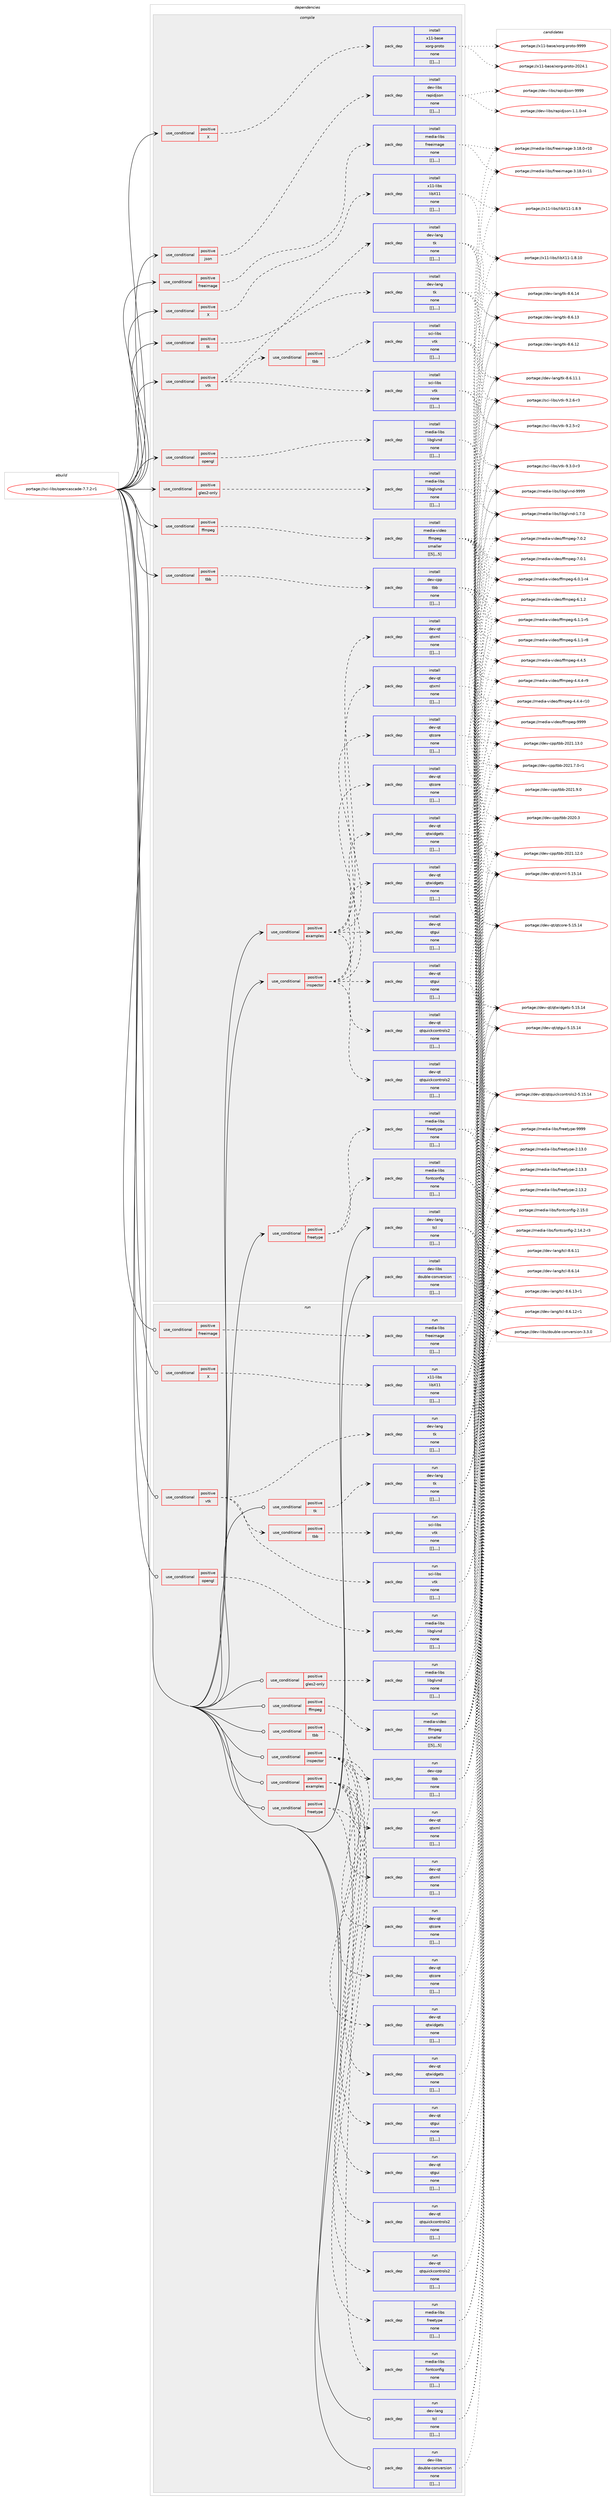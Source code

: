 digraph prolog {

# *************
# Graph options
# *************

newrank=true;
concentrate=true;
compound=true;
graph [rankdir=LR,fontname=Helvetica,fontsize=10,ranksep=1.5];#, ranksep=2.5, nodesep=0.2];
edge  [arrowhead=vee];
node  [fontname=Helvetica,fontsize=10];

# **********
# The ebuild
# **********

subgraph cluster_leftcol {
color=gray;
label=<<i>ebuild</i>>;
id [label="portage://sci-libs/opencascade-7.7.2-r1", color=red, width=4, href="../sci-libs/opencascade-7.7.2-r1.svg"];
}

# ****************
# The dependencies
# ****************

subgraph cluster_midcol {
color=gray;
label=<<i>dependencies</i>>;
subgraph cluster_compile {
fillcolor="#eeeeee";
style=filled;
label=<<i>compile</i>>;
subgraph cond110742 {
dependency414139 [label=<<TABLE BORDER="0" CELLBORDER="1" CELLSPACING="0" CELLPADDING="4"><TR><TD ROWSPAN="3" CELLPADDING="10">use_conditional</TD></TR><TR><TD>positive</TD></TR><TR><TD>X</TD></TR></TABLE>>, shape=none, color=red];
subgraph pack300504 {
dependency414140 [label=<<TABLE BORDER="0" CELLBORDER="1" CELLSPACING="0" CELLPADDING="4" WIDTH="220"><TR><TD ROWSPAN="6" CELLPADDING="30">pack_dep</TD></TR><TR><TD WIDTH="110">install</TD></TR><TR><TD>x11-base</TD></TR><TR><TD>xorg-proto</TD></TR><TR><TD>none</TD></TR><TR><TD>[[],,,,]</TD></TR></TABLE>>, shape=none, color=blue];
}
dependency414139:e -> dependency414140:w [weight=20,style="dashed",arrowhead="vee"];
}
id:e -> dependency414139:w [weight=20,style="solid",arrowhead="vee"];
subgraph cond110743 {
dependency414141 [label=<<TABLE BORDER="0" CELLBORDER="1" CELLSPACING="0" CELLPADDING="4"><TR><TD ROWSPAN="3" CELLPADDING="10">use_conditional</TD></TR><TR><TD>positive</TD></TR><TR><TD>X</TD></TR></TABLE>>, shape=none, color=red];
subgraph pack300505 {
dependency414142 [label=<<TABLE BORDER="0" CELLBORDER="1" CELLSPACING="0" CELLPADDING="4" WIDTH="220"><TR><TD ROWSPAN="6" CELLPADDING="30">pack_dep</TD></TR><TR><TD WIDTH="110">install</TD></TR><TR><TD>x11-libs</TD></TR><TR><TD>libX11</TD></TR><TR><TD>none</TD></TR><TR><TD>[[],,,,]</TD></TR></TABLE>>, shape=none, color=blue];
}
dependency414141:e -> dependency414142:w [weight=20,style="dashed",arrowhead="vee"];
}
id:e -> dependency414141:w [weight=20,style="solid",arrowhead="vee"];
subgraph cond110744 {
dependency414143 [label=<<TABLE BORDER="0" CELLBORDER="1" CELLSPACING="0" CELLPADDING="4"><TR><TD ROWSPAN="3" CELLPADDING="10">use_conditional</TD></TR><TR><TD>positive</TD></TR><TR><TD>examples</TD></TR></TABLE>>, shape=none, color=red];
subgraph pack300506 {
dependency414144 [label=<<TABLE BORDER="0" CELLBORDER="1" CELLSPACING="0" CELLPADDING="4" WIDTH="220"><TR><TD ROWSPAN="6" CELLPADDING="30">pack_dep</TD></TR><TR><TD WIDTH="110">install</TD></TR><TR><TD>dev-qt</TD></TR><TR><TD>qtcore</TD></TR><TR><TD>none</TD></TR><TR><TD>[[],,,,]</TD></TR></TABLE>>, shape=none, color=blue];
}
dependency414143:e -> dependency414144:w [weight=20,style="dashed",arrowhead="vee"];
subgraph pack300507 {
dependency414145 [label=<<TABLE BORDER="0" CELLBORDER="1" CELLSPACING="0" CELLPADDING="4" WIDTH="220"><TR><TD ROWSPAN="6" CELLPADDING="30">pack_dep</TD></TR><TR><TD WIDTH="110">install</TD></TR><TR><TD>dev-qt</TD></TR><TR><TD>qtgui</TD></TR><TR><TD>none</TD></TR><TR><TD>[[],,,,]</TD></TR></TABLE>>, shape=none, color=blue];
}
dependency414143:e -> dependency414145:w [weight=20,style="dashed",arrowhead="vee"];
subgraph pack300508 {
dependency414146 [label=<<TABLE BORDER="0" CELLBORDER="1" CELLSPACING="0" CELLPADDING="4" WIDTH="220"><TR><TD ROWSPAN="6" CELLPADDING="30">pack_dep</TD></TR><TR><TD WIDTH="110">install</TD></TR><TR><TD>dev-qt</TD></TR><TR><TD>qtquickcontrols2</TD></TR><TR><TD>none</TD></TR><TR><TD>[[],,,,]</TD></TR></TABLE>>, shape=none, color=blue];
}
dependency414143:e -> dependency414146:w [weight=20,style="dashed",arrowhead="vee"];
subgraph pack300509 {
dependency414147 [label=<<TABLE BORDER="0" CELLBORDER="1" CELLSPACING="0" CELLPADDING="4" WIDTH="220"><TR><TD ROWSPAN="6" CELLPADDING="30">pack_dep</TD></TR><TR><TD WIDTH="110">install</TD></TR><TR><TD>dev-qt</TD></TR><TR><TD>qtwidgets</TD></TR><TR><TD>none</TD></TR><TR><TD>[[],,,,]</TD></TR></TABLE>>, shape=none, color=blue];
}
dependency414143:e -> dependency414147:w [weight=20,style="dashed",arrowhead="vee"];
subgraph pack300510 {
dependency414148 [label=<<TABLE BORDER="0" CELLBORDER="1" CELLSPACING="0" CELLPADDING="4" WIDTH="220"><TR><TD ROWSPAN="6" CELLPADDING="30">pack_dep</TD></TR><TR><TD WIDTH="110">install</TD></TR><TR><TD>dev-qt</TD></TR><TR><TD>qtxml</TD></TR><TR><TD>none</TD></TR><TR><TD>[[],,,,]</TD></TR></TABLE>>, shape=none, color=blue];
}
dependency414143:e -> dependency414148:w [weight=20,style="dashed",arrowhead="vee"];
}
id:e -> dependency414143:w [weight=20,style="solid",arrowhead="vee"];
subgraph cond110745 {
dependency414149 [label=<<TABLE BORDER="0" CELLBORDER="1" CELLSPACING="0" CELLPADDING="4"><TR><TD ROWSPAN="3" CELLPADDING="10">use_conditional</TD></TR><TR><TD>positive</TD></TR><TR><TD>ffmpeg</TD></TR></TABLE>>, shape=none, color=red];
subgraph pack300511 {
dependency414150 [label=<<TABLE BORDER="0" CELLBORDER="1" CELLSPACING="0" CELLPADDING="4" WIDTH="220"><TR><TD ROWSPAN="6" CELLPADDING="30">pack_dep</TD></TR><TR><TD WIDTH="110">install</TD></TR><TR><TD>media-video</TD></TR><TR><TD>ffmpeg</TD></TR><TR><TD>smaller</TD></TR><TR><TD>[[5],,,5]</TD></TR></TABLE>>, shape=none, color=blue];
}
dependency414149:e -> dependency414150:w [weight=20,style="dashed",arrowhead="vee"];
}
id:e -> dependency414149:w [weight=20,style="solid",arrowhead="vee"];
subgraph cond110746 {
dependency414151 [label=<<TABLE BORDER="0" CELLBORDER="1" CELLSPACING="0" CELLPADDING="4"><TR><TD ROWSPAN="3" CELLPADDING="10">use_conditional</TD></TR><TR><TD>positive</TD></TR><TR><TD>freeimage</TD></TR></TABLE>>, shape=none, color=red];
subgraph pack300512 {
dependency414152 [label=<<TABLE BORDER="0" CELLBORDER="1" CELLSPACING="0" CELLPADDING="4" WIDTH="220"><TR><TD ROWSPAN="6" CELLPADDING="30">pack_dep</TD></TR><TR><TD WIDTH="110">install</TD></TR><TR><TD>media-libs</TD></TR><TR><TD>freeimage</TD></TR><TR><TD>none</TD></TR><TR><TD>[[],,,,]</TD></TR></TABLE>>, shape=none, color=blue];
}
dependency414151:e -> dependency414152:w [weight=20,style="dashed",arrowhead="vee"];
}
id:e -> dependency414151:w [weight=20,style="solid",arrowhead="vee"];
subgraph cond110747 {
dependency414153 [label=<<TABLE BORDER="0" CELLBORDER="1" CELLSPACING="0" CELLPADDING="4"><TR><TD ROWSPAN="3" CELLPADDING="10">use_conditional</TD></TR><TR><TD>positive</TD></TR><TR><TD>freetype</TD></TR></TABLE>>, shape=none, color=red];
subgraph pack300513 {
dependency414154 [label=<<TABLE BORDER="0" CELLBORDER="1" CELLSPACING="0" CELLPADDING="4" WIDTH="220"><TR><TD ROWSPAN="6" CELLPADDING="30">pack_dep</TD></TR><TR><TD WIDTH="110">install</TD></TR><TR><TD>media-libs</TD></TR><TR><TD>fontconfig</TD></TR><TR><TD>none</TD></TR><TR><TD>[[],,,,]</TD></TR></TABLE>>, shape=none, color=blue];
}
dependency414153:e -> dependency414154:w [weight=20,style="dashed",arrowhead="vee"];
subgraph pack300514 {
dependency414155 [label=<<TABLE BORDER="0" CELLBORDER="1" CELLSPACING="0" CELLPADDING="4" WIDTH="220"><TR><TD ROWSPAN="6" CELLPADDING="30">pack_dep</TD></TR><TR><TD WIDTH="110">install</TD></TR><TR><TD>media-libs</TD></TR><TR><TD>freetype</TD></TR><TR><TD>none</TD></TR><TR><TD>[[],,,,]</TD></TR></TABLE>>, shape=none, color=blue];
}
dependency414153:e -> dependency414155:w [weight=20,style="dashed",arrowhead="vee"];
}
id:e -> dependency414153:w [weight=20,style="solid",arrowhead="vee"];
subgraph cond110748 {
dependency414156 [label=<<TABLE BORDER="0" CELLBORDER="1" CELLSPACING="0" CELLPADDING="4"><TR><TD ROWSPAN="3" CELLPADDING="10">use_conditional</TD></TR><TR><TD>positive</TD></TR><TR><TD>gles2-only</TD></TR></TABLE>>, shape=none, color=red];
subgraph pack300515 {
dependency414157 [label=<<TABLE BORDER="0" CELLBORDER="1" CELLSPACING="0" CELLPADDING="4" WIDTH="220"><TR><TD ROWSPAN="6" CELLPADDING="30">pack_dep</TD></TR><TR><TD WIDTH="110">install</TD></TR><TR><TD>media-libs</TD></TR><TR><TD>libglvnd</TD></TR><TR><TD>none</TD></TR><TR><TD>[[],,,,]</TD></TR></TABLE>>, shape=none, color=blue];
}
dependency414156:e -> dependency414157:w [weight=20,style="dashed",arrowhead="vee"];
}
id:e -> dependency414156:w [weight=20,style="solid",arrowhead="vee"];
subgraph cond110749 {
dependency414158 [label=<<TABLE BORDER="0" CELLBORDER="1" CELLSPACING="0" CELLPADDING="4"><TR><TD ROWSPAN="3" CELLPADDING="10">use_conditional</TD></TR><TR><TD>positive</TD></TR><TR><TD>inspector</TD></TR></TABLE>>, shape=none, color=red];
subgraph pack300516 {
dependency414159 [label=<<TABLE BORDER="0" CELLBORDER="1" CELLSPACING="0" CELLPADDING="4" WIDTH="220"><TR><TD ROWSPAN="6" CELLPADDING="30">pack_dep</TD></TR><TR><TD WIDTH="110">install</TD></TR><TR><TD>dev-qt</TD></TR><TR><TD>qtcore</TD></TR><TR><TD>none</TD></TR><TR><TD>[[],,,,]</TD></TR></TABLE>>, shape=none, color=blue];
}
dependency414158:e -> dependency414159:w [weight=20,style="dashed",arrowhead="vee"];
subgraph pack300517 {
dependency414160 [label=<<TABLE BORDER="0" CELLBORDER="1" CELLSPACING="0" CELLPADDING="4" WIDTH="220"><TR><TD ROWSPAN="6" CELLPADDING="30">pack_dep</TD></TR><TR><TD WIDTH="110">install</TD></TR><TR><TD>dev-qt</TD></TR><TR><TD>qtgui</TD></TR><TR><TD>none</TD></TR><TR><TD>[[],,,,]</TD></TR></TABLE>>, shape=none, color=blue];
}
dependency414158:e -> dependency414160:w [weight=20,style="dashed",arrowhead="vee"];
subgraph pack300518 {
dependency414161 [label=<<TABLE BORDER="0" CELLBORDER="1" CELLSPACING="0" CELLPADDING="4" WIDTH="220"><TR><TD ROWSPAN="6" CELLPADDING="30">pack_dep</TD></TR><TR><TD WIDTH="110">install</TD></TR><TR><TD>dev-qt</TD></TR><TR><TD>qtquickcontrols2</TD></TR><TR><TD>none</TD></TR><TR><TD>[[],,,,]</TD></TR></TABLE>>, shape=none, color=blue];
}
dependency414158:e -> dependency414161:w [weight=20,style="dashed",arrowhead="vee"];
subgraph pack300519 {
dependency414162 [label=<<TABLE BORDER="0" CELLBORDER="1" CELLSPACING="0" CELLPADDING="4" WIDTH="220"><TR><TD ROWSPAN="6" CELLPADDING="30">pack_dep</TD></TR><TR><TD WIDTH="110">install</TD></TR><TR><TD>dev-qt</TD></TR><TR><TD>qtwidgets</TD></TR><TR><TD>none</TD></TR><TR><TD>[[],,,,]</TD></TR></TABLE>>, shape=none, color=blue];
}
dependency414158:e -> dependency414162:w [weight=20,style="dashed",arrowhead="vee"];
subgraph pack300520 {
dependency414163 [label=<<TABLE BORDER="0" CELLBORDER="1" CELLSPACING="0" CELLPADDING="4" WIDTH="220"><TR><TD ROWSPAN="6" CELLPADDING="30">pack_dep</TD></TR><TR><TD WIDTH="110">install</TD></TR><TR><TD>dev-qt</TD></TR><TR><TD>qtxml</TD></TR><TR><TD>none</TD></TR><TR><TD>[[],,,,]</TD></TR></TABLE>>, shape=none, color=blue];
}
dependency414158:e -> dependency414163:w [weight=20,style="dashed",arrowhead="vee"];
}
id:e -> dependency414158:w [weight=20,style="solid",arrowhead="vee"];
subgraph cond110750 {
dependency414164 [label=<<TABLE BORDER="0" CELLBORDER="1" CELLSPACING="0" CELLPADDING="4"><TR><TD ROWSPAN="3" CELLPADDING="10">use_conditional</TD></TR><TR><TD>positive</TD></TR><TR><TD>json</TD></TR></TABLE>>, shape=none, color=red];
subgraph pack300521 {
dependency414165 [label=<<TABLE BORDER="0" CELLBORDER="1" CELLSPACING="0" CELLPADDING="4" WIDTH="220"><TR><TD ROWSPAN="6" CELLPADDING="30">pack_dep</TD></TR><TR><TD WIDTH="110">install</TD></TR><TR><TD>dev-libs</TD></TR><TR><TD>rapidjson</TD></TR><TR><TD>none</TD></TR><TR><TD>[[],,,,]</TD></TR></TABLE>>, shape=none, color=blue];
}
dependency414164:e -> dependency414165:w [weight=20,style="dashed",arrowhead="vee"];
}
id:e -> dependency414164:w [weight=20,style="solid",arrowhead="vee"];
subgraph cond110751 {
dependency414166 [label=<<TABLE BORDER="0" CELLBORDER="1" CELLSPACING="0" CELLPADDING="4"><TR><TD ROWSPAN="3" CELLPADDING="10">use_conditional</TD></TR><TR><TD>positive</TD></TR><TR><TD>opengl</TD></TR></TABLE>>, shape=none, color=red];
subgraph pack300522 {
dependency414167 [label=<<TABLE BORDER="0" CELLBORDER="1" CELLSPACING="0" CELLPADDING="4" WIDTH="220"><TR><TD ROWSPAN="6" CELLPADDING="30">pack_dep</TD></TR><TR><TD WIDTH="110">install</TD></TR><TR><TD>media-libs</TD></TR><TR><TD>libglvnd</TD></TR><TR><TD>none</TD></TR><TR><TD>[[],,,,]</TD></TR></TABLE>>, shape=none, color=blue];
}
dependency414166:e -> dependency414167:w [weight=20,style="dashed",arrowhead="vee"];
}
id:e -> dependency414166:w [weight=20,style="solid",arrowhead="vee"];
subgraph cond110752 {
dependency414168 [label=<<TABLE BORDER="0" CELLBORDER="1" CELLSPACING="0" CELLPADDING="4"><TR><TD ROWSPAN="3" CELLPADDING="10">use_conditional</TD></TR><TR><TD>positive</TD></TR><TR><TD>tbb</TD></TR></TABLE>>, shape=none, color=red];
subgraph pack300523 {
dependency414169 [label=<<TABLE BORDER="0" CELLBORDER="1" CELLSPACING="0" CELLPADDING="4" WIDTH="220"><TR><TD ROWSPAN="6" CELLPADDING="30">pack_dep</TD></TR><TR><TD WIDTH="110">install</TD></TR><TR><TD>dev-cpp</TD></TR><TR><TD>tbb</TD></TR><TR><TD>none</TD></TR><TR><TD>[[],,,,]</TD></TR></TABLE>>, shape=none, color=blue];
}
dependency414168:e -> dependency414169:w [weight=20,style="dashed",arrowhead="vee"];
}
id:e -> dependency414168:w [weight=20,style="solid",arrowhead="vee"];
subgraph cond110753 {
dependency414170 [label=<<TABLE BORDER="0" CELLBORDER="1" CELLSPACING="0" CELLPADDING="4"><TR><TD ROWSPAN="3" CELLPADDING="10">use_conditional</TD></TR><TR><TD>positive</TD></TR><TR><TD>tk</TD></TR></TABLE>>, shape=none, color=red];
subgraph pack300524 {
dependency414171 [label=<<TABLE BORDER="0" CELLBORDER="1" CELLSPACING="0" CELLPADDING="4" WIDTH="220"><TR><TD ROWSPAN="6" CELLPADDING="30">pack_dep</TD></TR><TR><TD WIDTH="110">install</TD></TR><TR><TD>dev-lang</TD></TR><TR><TD>tk</TD></TR><TR><TD>none</TD></TR><TR><TD>[[],,,,]</TD></TR></TABLE>>, shape=none, color=blue];
}
dependency414170:e -> dependency414171:w [weight=20,style="dashed",arrowhead="vee"];
}
id:e -> dependency414170:w [weight=20,style="solid",arrowhead="vee"];
subgraph cond110754 {
dependency414172 [label=<<TABLE BORDER="0" CELLBORDER="1" CELLSPACING="0" CELLPADDING="4"><TR><TD ROWSPAN="3" CELLPADDING="10">use_conditional</TD></TR><TR><TD>positive</TD></TR><TR><TD>vtk</TD></TR></TABLE>>, shape=none, color=red];
subgraph pack300525 {
dependency414173 [label=<<TABLE BORDER="0" CELLBORDER="1" CELLSPACING="0" CELLPADDING="4" WIDTH="220"><TR><TD ROWSPAN="6" CELLPADDING="30">pack_dep</TD></TR><TR><TD WIDTH="110">install</TD></TR><TR><TD>dev-lang</TD></TR><TR><TD>tk</TD></TR><TR><TD>none</TD></TR><TR><TD>[[],,,,]</TD></TR></TABLE>>, shape=none, color=blue];
}
dependency414172:e -> dependency414173:w [weight=20,style="dashed",arrowhead="vee"];
subgraph pack300526 {
dependency414174 [label=<<TABLE BORDER="0" CELLBORDER="1" CELLSPACING="0" CELLPADDING="4" WIDTH="220"><TR><TD ROWSPAN="6" CELLPADDING="30">pack_dep</TD></TR><TR><TD WIDTH="110">install</TD></TR><TR><TD>sci-libs</TD></TR><TR><TD>vtk</TD></TR><TR><TD>none</TD></TR><TR><TD>[[],,,,]</TD></TR></TABLE>>, shape=none, color=blue];
}
dependency414172:e -> dependency414174:w [weight=20,style="dashed",arrowhead="vee"];
subgraph cond110755 {
dependency414175 [label=<<TABLE BORDER="0" CELLBORDER="1" CELLSPACING="0" CELLPADDING="4"><TR><TD ROWSPAN="3" CELLPADDING="10">use_conditional</TD></TR><TR><TD>positive</TD></TR><TR><TD>tbb</TD></TR></TABLE>>, shape=none, color=red];
subgraph pack300527 {
dependency414176 [label=<<TABLE BORDER="0" CELLBORDER="1" CELLSPACING="0" CELLPADDING="4" WIDTH="220"><TR><TD ROWSPAN="6" CELLPADDING="30">pack_dep</TD></TR><TR><TD WIDTH="110">install</TD></TR><TR><TD>sci-libs</TD></TR><TR><TD>vtk</TD></TR><TR><TD>none</TD></TR><TR><TD>[[],,,,]</TD></TR></TABLE>>, shape=none, color=blue];
}
dependency414175:e -> dependency414176:w [weight=20,style="dashed",arrowhead="vee"];
}
dependency414172:e -> dependency414175:w [weight=20,style="dashed",arrowhead="vee"];
}
id:e -> dependency414172:w [weight=20,style="solid",arrowhead="vee"];
subgraph pack300528 {
dependency414177 [label=<<TABLE BORDER="0" CELLBORDER="1" CELLSPACING="0" CELLPADDING="4" WIDTH="220"><TR><TD ROWSPAN="6" CELLPADDING="30">pack_dep</TD></TR><TR><TD WIDTH="110">install</TD></TR><TR><TD>dev-lang</TD></TR><TR><TD>tcl</TD></TR><TR><TD>none</TD></TR><TR><TD>[[],,,,]</TD></TR></TABLE>>, shape=none, color=blue];
}
id:e -> dependency414177:w [weight=20,style="solid",arrowhead="vee"];
subgraph pack300529 {
dependency414178 [label=<<TABLE BORDER="0" CELLBORDER="1" CELLSPACING="0" CELLPADDING="4" WIDTH="220"><TR><TD ROWSPAN="6" CELLPADDING="30">pack_dep</TD></TR><TR><TD WIDTH="110">install</TD></TR><TR><TD>dev-libs</TD></TR><TR><TD>double-conversion</TD></TR><TR><TD>none</TD></TR><TR><TD>[[],,,,]</TD></TR></TABLE>>, shape=none, color=blue];
}
id:e -> dependency414178:w [weight=20,style="solid",arrowhead="vee"];
}
subgraph cluster_compileandrun {
fillcolor="#eeeeee";
style=filled;
label=<<i>compile and run</i>>;
}
subgraph cluster_run {
fillcolor="#eeeeee";
style=filled;
label=<<i>run</i>>;
subgraph cond110756 {
dependency414179 [label=<<TABLE BORDER="0" CELLBORDER="1" CELLSPACING="0" CELLPADDING="4"><TR><TD ROWSPAN="3" CELLPADDING="10">use_conditional</TD></TR><TR><TD>positive</TD></TR><TR><TD>X</TD></TR></TABLE>>, shape=none, color=red];
subgraph pack300530 {
dependency414180 [label=<<TABLE BORDER="0" CELLBORDER="1" CELLSPACING="0" CELLPADDING="4" WIDTH="220"><TR><TD ROWSPAN="6" CELLPADDING="30">pack_dep</TD></TR><TR><TD WIDTH="110">run</TD></TR><TR><TD>x11-libs</TD></TR><TR><TD>libX11</TD></TR><TR><TD>none</TD></TR><TR><TD>[[],,,,]</TD></TR></TABLE>>, shape=none, color=blue];
}
dependency414179:e -> dependency414180:w [weight=20,style="dashed",arrowhead="vee"];
}
id:e -> dependency414179:w [weight=20,style="solid",arrowhead="odot"];
subgraph cond110757 {
dependency414181 [label=<<TABLE BORDER="0" CELLBORDER="1" CELLSPACING="0" CELLPADDING="4"><TR><TD ROWSPAN="3" CELLPADDING="10">use_conditional</TD></TR><TR><TD>positive</TD></TR><TR><TD>examples</TD></TR></TABLE>>, shape=none, color=red];
subgraph pack300531 {
dependency414182 [label=<<TABLE BORDER="0" CELLBORDER="1" CELLSPACING="0" CELLPADDING="4" WIDTH="220"><TR><TD ROWSPAN="6" CELLPADDING="30">pack_dep</TD></TR><TR><TD WIDTH="110">run</TD></TR><TR><TD>dev-qt</TD></TR><TR><TD>qtcore</TD></TR><TR><TD>none</TD></TR><TR><TD>[[],,,,]</TD></TR></TABLE>>, shape=none, color=blue];
}
dependency414181:e -> dependency414182:w [weight=20,style="dashed",arrowhead="vee"];
subgraph pack300532 {
dependency414183 [label=<<TABLE BORDER="0" CELLBORDER="1" CELLSPACING="0" CELLPADDING="4" WIDTH="220"><TR><TD ROWSPAN="6" CELLPADDING="30">pack_dep</TD></TR><TR><TD WIDTH="110">run</TD></TR><TR><TD>dev-qt</TD></TR><TR><TD>qtgui</TD></TR><TR><TD>none</TD></TR><TR><TD>[[],,,,]</TD></TR></TABLE>>, shape=none, color=blue];
}
dependency414181:e -> dependency414183:w [weight=20,style="dashed",arrowhead="vee"];
subgraph pack300533 {
dependency414184 [label=<<TABLE BORDER="0" CELLBORDER="1" CELLSPACING="0" CELLPADDING="4" WIDTH="220"><TR><TD ROWSPAN="6" CELLPADDING="30">pack_dep</TD></TR><TR><TD WIDTH="110">run</TD></TR><TR><TD>dev-qt</TD></TR><TR><TD>qtquickcontrols2</TD></TR><TR><TD>none</TD></TR><TR><TD>[[],,,,]</TD></TR></TABLE>>, shape=none, color=blue];
}
dependency414181:e -> dependency414184:w [weight=20,style="dashed",arrowhead="vee"];
subgraph pack300534 {
dependency414185 [label=<<TABLE BORDER="0" CELLBORDER="1" CELLSPACING="0" CELLPADDING="4" WIDTH="220"><TR><TD ROWSPAN="6" CELLPADDING="30">pack_dep</TD></TR><TR><TD WIDTH="110">run</TD></TR><TR><TD>dev-qt</TD></TR><TR><TD>qtwidgets</TD></TR><TR><TD>none</TD></TR><TR><TD>[[],,,,]</TD></TR></TABLE>>, shape=none, color=blue];
}
dependency414181:e -> dependency414185:w [weight=20,style="dashed",arrowhead="vee"];
subgraph pack300535 {
dependency414186 [label=<<TABLE BORDER="0" CELLBORDER="1" CELLSPACING="0" CELLPADDING="4" WIDTH="220"><TR><TD ROWSPAN="6" CELLPADDING="30">pack_dep</TD></TR><TR><TD WIDTH="110">run</TD></TR><TR><TD>dev-qt</TD></TR><TR><TD>qtxml</TD></TR><TR><TD>none</TD></TR><TR><TD>[[],,,,]</TD></TR></TABLE>>, shape=none, color=blue];
}
dependency414181:e -> dependency414186:w [weight=20,style="dashed",arrowhead="vee"];
}
id:e -> dependency414181:w [weight=20,style="solid",arrowhead="odot"];
subgraph cond110758 {
dependency414187 [label=<<TABLE BORDER="0" CELLBORDER="1" CELLSPACING="0" CELLPADDING="4"><TR><TD ROWSPAN="3" CELLPADDING="10">use_conditional</TD></TR><TR><TD>positive</TD></TR><TR><TD>ffmpeg</TD></TR></TABLE>>, shape=none, color=red];
subgraph pack300536 {
dependency414188 [label=<<TABLE BORDER="0" CELLBORDER="1" CELLSPACING="0" CELLPADDING="4" WIDTH="220"><TR><TD ROWSPAN="6" CELLPADDING="30">pack_dep</TD></TR><TR><TD WIDTH="110">run</TD></TR><TR><TD>media-video</TD></TR><TR><TD>ffmpeg</TD></TR><TR><TD>smaller</TD></TR><TR><TD>[[5],,,5]</TD></TR></TABLE>>, shape=none, color=blue];
}
dependency414187:e -> dependency414188:w [weight=20,style="dashed",arrowhead="vee"];
}
id:e -> dependency414187:w [weight=20,style="solid",arrowhead="odot"];
subgraph cond110759 {
dependency414189 [label=<<TABLE BORDER="0" CELLBORDER="1" CELLSPACING="0" CELLPADDING="4"><TR><TD ROWSPAN="3" CELLPADDING="10">use_conditional</TD></TR><TR><TD>positive</TD></TR><TR><TD>freeimage</TD></TR></TABLE>>, shape=none, color=red];
subgraph pack300537 {
dependency414190 [label=<<TABLE BORDER="0" CELLBORDER="1" CELLSPACING="0" CELLPADDING="4" WIDTH="220"><TR><TD ROWSPAN="6" CELLPADDING="30">pack_dep</TD></TR><TR><TD WIDTH="110">run</TD></TR><TR><TD>media-libs</TD></TR><TR><TD>freeimage</TD></TR><TR><TD>none</TD></TR><TR><TD>[[],,,,]</TD></TR></TABLE>>, shape=none, color=blue];
}
dependency414189:e -> dependency414190:w [weight=20,style="dashed",arrowhead="vee"];
}
id:e -> dependency414189:w [weight=20,style="solid",arrowhead="odot"];
subgraph cond110760 {
dependency414191 [label=<<TABLE BORDER="0" CELLBORDER="1" CELLSPACING="0" CELLPADDING="4"><TR><TD ROWSPAN="3" CELLPADDING="10">use_conditional</TD></TR><TR><TD>positive</TD></TR><TR><TD>freetype</TD></TR></TABLE>>, shape=none, color=red];
subgraph pack300538 {
dependency414192 [label=<<TABLE BORDER="0" CELLBORDER="1" CELLSPACING="0" CELLPADDING="4" WIDTH="220"><TR><TD ROWSPAN="6" CELLPADDING="30">pack_dep</TD></TR><TR><TD WIDTH="110">run</TD></TR><TR><TD>media-libs</TD></TR><TR><TD>fontconfig</TD></TR><TR><TD>none</TD></TR><TR><TD>[[],,,,]</TD></TR></TABLE>>, shape=none, color=blue];
}
dependency414191:e -> dependency414192:w [weight=20,style="dashed",arrowhead="vee"];
subgraph pack300539 {
dependency414193 [label=<<TABLE BORDER="0" CELLBORDER="1" CELLSPACING="0" CELLPADDING="4" WIDTH="220"><TR><TD ROWSPAN="6" CELLPADDING="30">pack_dep</TD></TR><TR><TD WIDTH="110">run</TD></TR><TR><TD>media-libs</TD></TR><TR><TD>freetype</TD></TR><TR><TD>none</TD></TR><TR><TD>[[],,,,]</TD></TR></TABLE>>, shape=none, color=blue];
}
dependency414191:e -> dependency414193:w [weight=20,style="dashed",arrowhead="vee"];
}
id:e -> dependency414191:w [weight=20,style="solid",arrowhead="odot"];
subgraph cond110761 {
dependency414194 [label=<<TABLE BORDER="0" CELLBORDER="1" CELLSPACING="0" CELLPADDING="4"><TR><TD ROWSPAN="3" CELLPADDING="10">use_conditional</TD></TR><TR><TD>positive</TD></TR><TR><TD>gles2-only</TD></TR></TABLE>>, shape=none, color=red];
subgraph pack300540 {
dependency414195 [label=<<TABLE BORDER="0" CELLBORDER="1" CELLSPACING="0" CELLPADDING="4" WIDTH="220"><TR><TD ROWSPAN="6" CELLPADDING="30">pack_dep</TD></TR><TR><TD WIDTH="110">run</TD></TR><TR><TD>media-libs</TD></TR><TR><TD>libglvnd</TD></TR><TR><TD>none</TD></TR><TR><TD>[[],,,,]</TD></TR></TABLE>>, shape=none, color=blue];
}
dependency414194:e -> dependency414195:w [weight=20,style="dashed",arrowhead="vee"];
}
id:e -> dependency414194:w [weight=20,style="solid",arrowhead="odot"];
subgraph cond110762 {
dependency414196 [label=<<TABLE BORDER="0" CELLBORDER="1" CELLSPACING="0" CELLPADDING="4"><TR><TD ROWSPAN="3" CELLPADDING="10">use_conditional</TD></TR><TR><TD>positive</TD></TR><TR><TD>inspector</TD></TR></TABLE>>, shape=none, color=red];
subgraph pack300541 {
dependency414197 [label=<<TABLE BORDER="0" CELLBORDER="1" CELLSPACING="0" CELLPADDING="4" WIDTH="220"><TR><TD ROWSPAN="6" CELLPADDING="30">pack_dep</TD></TR><TR><TD WIDTH="110">run</TD></TR><TR><TD>dev-qt</TD></TR><TR><TD>qtcore</TD></TR><TR><TD>none</TD></TR><TR><TD>[[],,,,]</TD></TR></TABLE>>, shape=none, color=blue];
}
dependency414196:e -> dependency414197:w [weight=20,style="dashed",arrowhead="vee"];
subgraph pack300542 {
dependency414198 [label=<<TABLE BORDER="0" CELLBORDER="1" CELLSPACING="0" CELLPADDING="4" WIDTH="220"><TR><TD ROWSPAN="6" CELLPADDING="30">pack_dep</TD></TR><TR><TD WIDTH="110">run</TD></TR><TR><TD>dev-qt</TD></TR><TR><TD>qtgui</TD></TR><TR><TD>none</TD></TR><TR><TD>[[],,,,]</TD></TR></TABLE>>, shape=none, color=blue];
}
dependency414196:e -> dependency414198:w [weight=20,style="dashed",arrowhead="vee"];
subgraph pack300543 {
dependency414199 [label=<<TABLE BORDER="0" CELLBORDER="1" CELLSPACING="0" CELLPADDING="4" WIDTH="220"><TR><TD ROWSPAN="6" CELLPADDING="30">pack_dep</TD></TR><TR><TD WIDTH="110">run</TD></TR><TR><TD>dev-qt</TD></TR><TR><TD>qtquickcontrols2</TD></TR><TR><TD>none</TD></TR><TR><TD>[[],,,,]</TD></TR></TABLE>>, shape=none, color=blue];
}
dependency414196:e -> dependency414199:w [weight=20,style="dashed",arrowhead="vee"];
subgraph pack300544 {
dependency414200 [label=<<TABLE BORDER="0" CELLBORDER="1" CELLSPACING="0" CELLPADDING="4" WIDTH="220"><TR><TD ROWSPAN="6" CELLPADDING="30">pack_dep</TD></TR><TR><TD WIDTH="110">run</TD></TR><TR><TD>dev-qt</TD></TR><TR><TD>qtwidgets</TD></TR><TR><TD>none</TD></TR><TR><TD>[[],,,,]</TD></TR></TABLE>>, shape=none, color=blue];
}
dependency414196:e -> dependency414200:w [weight=20,style="dashed",arrowhead="vee"];
subgraph pack300545 {
dependency414201 [label=<<TABLE BORDER="0" CELLBORDER="1" CELLSPACING="0" CELLPADDING="4" WIDTH="220"><TR><TD ROWSPAN="6" CELLPADDING="30">pack_dep</TD></TR><TR><TD WIDTH="110">run</TD></TR><TR><TD>dev-qt</TD></TR><TR><TD>qtxml</TD></TR><TR><TD>none</TD></TR><TR><TD>[[],,,,]</TD></TR></TABLE>>, shape=none, color=blue];
}
dependency414196:e -> dependency414201:w [weight=20,style="dashed",arrowhead="vee"];
}
id:e -> dependency414196:w [weight=20,style="solid",arrowhead="odot"];
subgraph cond110763 {
dependency414202 [label=<<TABLE BORDER="0" CELLBORDER="1" CELLSPACING="0" CELLPADDING="4"><TR><TD ROWSPAN="3" CELLPADDING="10">use_conditional</TD></TR><TR><TD>positive</TD></TR><TR><TD>opengl</TD></TR></TABLE>>, shape=none, color=red];
subgraph pack300546 {
dependency414203 [label=<<TABLE BORDER="0" CELLBORDER="1" CELLSPACING="0" CELLPADDING="4" WIDTH="220"><TR><TD ROWSPAN="6" CELLPADDING="30">pack_dep</TD></TR><TR><TD WIDTH="110">run</TD></TR><TR><TD>media-libs</TD></TR><TR><TD>libglvnd</TD></TR><TR><TD>none</TD></TR><TR><TD>[[],,,,]</TD></TR></TABLE>>, shape=none, color=blue];
}
dependency414202:e -> dependency414203:w [weight=20,style="dashed",arrowhead="vee"];
}
id:e -> dependency414202:w [weight=20,style="solid",arrowhead="odot"];
subgraph cond110764 {
dependency414204 [label=<<TABLE BORDER="0" CELLBORDER="1" CELLSPACING="0" CELLPADDING="4"><TR><TD ROWSPAN="3" CELLPADDING="10">use_conditional</TD></TR><TR><TD>positive</TD></TR><TR><TD>tbb</TD></TR></TABLE>>, shape=none, color=red];
subgraph pack300547 {
dependency414205 [label=<<TABLE BORDER="0" CELLBORDER="1" CELLSPACING="0" CELLPADDING="4" WIDTH="220"><TR><TD ROWSPAN="6" CELLPADDING="30">pack_dep</TD></TR><TR><TD WIDTH="110">run</TD></TR><TR><TD>dev-cpp</TD></TR><TR><TD>tbb</TD></TR><TR><TD>none</TD></TR><TR><TD>[[],,,,]</TD></TR></TABLE>>, shape=none, color=blue];
}
dependency414204:e -> dependency414205:w [weight=20,style="dashed",arrowhead="vee"];
}
id:e -> dependency414204:w [weight=20,style="solid",arrowhead="odot"];
subgraph cond110765 {
dependency414206 [label=<<TABLE BORDER="0" CELLBORDER="1" CELLSPACING="0" CELLPADDING="4"><TR><TD ROWSPAN="3" CELLPADDING="10">use_conditional</TD></TR><TR><TD>positive</TD></TR><TR><TD>tk</TD></TR></TABLE>>, shape=none, color=red];
subgraph pack300548 {
dependency414207 [label=<<TABLE BORDER="0" CELLBORDER="1" CELLSPACING="0" CELLPADDING="4" WIDTH="220"><TR><TD ROWSPAN="6" CELLPADDING="30">pack_dep</TD></TR><TR><TD WIDTH="110">run</TD></TR><TR><TD>dev-lang</TD></TR><TR><TD>tk</TD></TR><TR><TD>none</TD></TR><TR><TD>[[],,,,]</TD></TR></TABLE>>, shape=none, color=blue];
}
dependency414206:e -> dependency414207:w [weight=20,style="dashed",arrowhead="vee"];
}
id:e -> dependency414206:w [weight=20,style="solid",arrowhead="odot"];
subgraph cond110766 {
dependency414208 [label=<<TABLE BORDER="0" CELLBORDER="1" CELLSPACING="0" CELLPADDING="4"><TR><TD ROWSPAN="3" CELLPADDING="10">use_conditional</TD></TR><TR><TD>positive</TD></TR><TR><TD>vtk</TD></TR></TABLE>>, shape=none, color=red];
subgraph pack300549 {
dependency414209 [label=<<TABLE BORDER="0" CELLBORDER="1" CELLSPACING="0" CELLPADDING="4" WIDTH="220"><TR><TD ROWSPAN="6" CELLPADDING="30">pack_dep</TD></TR><TR><TD WIDTH="110">run</TD></TR><TR><TD>dev-lang</TD></TR><TR><TD>tk</TD></TR><TR><TD>none</TD></TR><TR><TD>[[],,,,]</TD></TR></TABLE>>, shape=none, color=blue];
}
dependency414208:e -> dependency414209:w [weight=20,style="dashed",arrowhead="vee"];
subgraph pack300550 {
dependency414210 [label=<<TABLE BORDER="0" CELLBORDER="1" CELLSPACING="0" CELLPADDING="4" WIDTH="220"><TR><TD ROWSPAN="6" CELLPADDING="30">pack_dep</TD></TR><TR><TD WIDTH="110">run</TD></TR><TR><TD>sci-libs</TD></TR><TR><TD>vtk</TD></TR><TR><TD>none</TD></TR><TR><TD>[[],,,,]</TD></TR></TABLE>>, shape=none, color=blue];
}
dependency414208:e -> dependency414210:w [weight=20,style="dashed",arrowhead="vee"];
subgraph cond110767 {
dependency414211 [label=<<TABLE BORDER="0" CELLBORDER="1" CELLSPACING="0" CELLPADDING="4"><TR><TD ROWSPAN="3" CELLPADDING="10">use_conditional</TD></TR><TR><TD>positive</TD></TR><TR><TD>tbb</TD></TR></TABLE>>, shape=none, color=red];
subgraph pack300551 {
dependency414212 [label=<<TABLE BORDER="0" CELLBORDER="1" CELLSPACING="0" CELLPADDING="4" WIDTH="220"><TR><TD ROWSPAN="6" CELLPADDING="30">pack_dep</TD></TR><TR><TD WIDTH="110">run</TD></TR><TR><TD>sci-libs</TD></TR><TR><TD>vtk</TD></TR><TR><TD>none</TD></TR><TR><TD>[[],,,,]</TD></TR></TABLE>>, shape=none, color=blue];
}
dependency414211:e -> dependency414212:w [weight=20,style="dashed",arrowhead="vee"];
}
dependency414208:e -> dependency414211:w [weight=20,style="dashed",arrowhead="vee"];
}
id:e -> dependency414208:w [weight=20,style="solid",arrowhead="odot"];
subgraph pack300552 {
dependency414213 [label=<<TABLE BORDER="0" CELLBORDER="1" CELLSPACING="0" CELLPADDING="4" WIDTH="220"><TR><TD ROWSPAN="6" CELLPADDING="30">pack_dep</TD></TR><TR><TD WIDTH="110">run</TD></TR><TR><TD>dev-lang</TD></TR><TR><TD>tcl</TD></TR><TR><TD>none</TD></TR><TR><TD>[[],,,,]</TD></TR></TABLE>>, shape=none, color=blue];
}
id:e -> dependency414213:w [weight=20,style="solid",arrowhead="odot"];
subgraph pack300553 {
dependency414214 [label=<<TABLE BORDER="0" CELLBORDER="1" CELLSPACING="0" CELLPADDING="4" WIDTH="220"><TR><TD ROWSPAN="6" CELLPADDING="30">pack_dep</TD></TR><TR><TD WIDTH="110">run</TD></TR><TR><TD>dev-libs</TD></TR><TR><TD>double-conversion</TD></TR><TR><TD>none</TD></TR><TR><TD>[[],,,,]</TD></TR></TABLE>>, shape=none, color=blue];
}
id:e -> dependency414214:w [weight=20,style="solid",arrowhead="odot"];
}
}

# **************
# The candidates
# **************

subgraph cluster_choices {
rank=same;
color=gray;
label=<<i>candidates</i>>;

subgraph choice300504 {
color=black;
nodesep=1;
choice120494945989711510147120111114103451121141111161114557575757 [label="portage://x11-base/xorg-proto-9999", color=red, width=4,href="../x11-base/xorg-proto-9999.svg"];
choice1204949459897115101471201111141034511211411111611145504850524649 [label="portage://x11-base/xorg-proto-2024.1", color=red, width=4,href="../x11-base/xorg-proto-2024.1.svg"];
dependency414140:e -> choice120494945989711510147120111114103451121141111161114557575757:w [style=dotted,weight="100"];
dependency414140:e -> choice1204949459897115101471201111141034511211411111611145504850524649:w [style=dotted,weight="100"];
}
subgraph choice300505 {
color=black;
nodesep=1;
choice12049494510810598115471081059888494945494656464948 [label="portage://x11-libs/libX11-1.8.10", color=red, width=4,href="../x11-libs/libX11-1.8.10.svg"];
choice120494945108105981154710810598884949454946564657 [label="portage://x11-libs/libX11-1.8.9", color=red, width=4,href="../x11-libs/libX11-1.8.9.svg"];
dependency414142:e -> choice12049494510810598115471081059888494945494656464948:w [style=dotted,weight="100"];
dependency414142:e -> choice120494945108105981154710810598884949454946564657:w [style=dotted,weight="100"];
}
subgraph choice300506 {
color=black;
nodesep=1;
choice1001011184511311647113116991111141014553464953464952 [label="portage://dev-qt/qtcore-5.15.14", color=red, width=4,href="../dev-qt/qtcore-5.15.14.svg"];
dependency414144:e -> choice1001011184511311647113116991111141014553464953464952:w [style=dotted,weight="100"];
}
subgraph choice300507 {
color=black;
nodesep=1;
choice10010111845113116471131161031171054553464953464952 [label="portage://dev-qt/qtgui-5.15.14", color=red, width=4,href="../dev-qt/qtgui-5.15.14.svg"];
dependency414145:e -> choice10010111845113116471131161031171054553464953464952:w [style=dotted,weight="100"];
}
subgraph choice300508 {
color=black;
nodesep=1;
choice10010111845113116471131161131171059910799111110116114111108115504553464953464952 [label="portage://dev-qt/qtquickcontrols2-5.15.14", color=red, width=4,href="../dev-qt/qtquickcontrols2-5.15.14.svg"];
dependency414146:e -> choice10010111845113116471131161131171059910799111110116114111108115504553464953464952:w [style=dotted,weight="100"];
}
subgraph choice300509 {
color=black;
nodesep=1;
choice10010111845113116471131161191051001031011161154553464953464952 [label="portage://dev-qt/qtwidgets-5.15.14", color=red, width=4,href="../dev-qt/qtwidgets-5.15.14.svg"];
dependency414147:e -> choice10010111845113116471131161191051001031011161154553464953464952:w [style=dotted,weight="100"];
}
subgraph choice300510 {
color=black;
nodesep=1;
choice10010111845113116471131161201091084553464953464952 [label="portage://dev-qt/qtxml-5.15.14", color=red, width=4,href="../dev-qt/qtxml-5.15.14.svg"];
dependency414148:e -> choice10010111845113116471131161201091084553464953464952:w [style=dotted,weight="100"];
}
subgraph choice300511 {
color=black;
nodesep=1;
choice1091011001059745118105100101111471021021091121011034557575757 [label="portage://media-video/ffmpeg-9999", color=red, width=4,href="../media-video/ffmpeg-9999.svg"];
choice109101100105974511810510010111147102102109112101103455546484650 [label="portage://media-video/ffmpeg-7.0.2", color=red, width=4,href="../media-video/ffmpeg-7.0.2.svg"];
choice109101100105974511810510010111147102102109112101103455546484649 [label="portage://media-video/ffmpeg-7.0.1", color=red, width=4,href="../media-video/ffmpeg-7.0.1.svg"];
choice109101100105974511810510010111147102102109112101103455446494650 [label="portage://media-video/ffmpeg-6.1.2", color=red, width=4,href="../media-video/ffmpeg-6.1.2.svg"];
choice1091011001059745118105100101111471021021091121011034554464946494511456 [label="portage://media-video/ffmpeg-6.1.1-r8", color=red, width=4,href="../media-video/ffmpeg-6.1.1-r8.svg"];
choice1091011001059745118105100101111471021021091121011034554464946494511453 [label="portage://media-video/ffmpeg-6.1.1-r5", color=red, width=4,href="../media-video/ffmpeg-6.1.1-r5.svg"];
choice1091011001059745118105100101111471021021091121011034554464846494511452 [label="portage://media-video/ffmpeg-6.0.1-r4", color=red, width=4,href="../media-video/ffmpeg-6.0.1-r4.svg"];
choice109101100105974511810510010111147102102109112101103455246524653 [label="portage://media-video/ffmpeg-4.4.5", color=red, width=4,href="../media-video/ffmpeg-4.4.5.svg"];
choice1091011001059745118105100101111471021021091121011034552465246524511457 [label="portage://media-video/ffmpeg-4.4.4-r9", color=red, width=4,href="../media-video/ffmpeg-4.4.4-r9.svg"];
choice109101100105974511810510010111147102102109112101103455246524652451144948 [label="portage://media-video/ffmpeg-4.4.4-r10", color=red, width=4,href="../media-video/ffmpeg-4.4.4-r10.svg"];
dependency414150:e -> choice1091011001059745118105100101111471021021091121011034557575757:w [style=dotted,weight="100"];
dependency414150:e -> choice109101100105974511810510010111147102102109112101103455546484650:w [style=dotted,weight="100"];
dependency414150:e -> choice109101100105974511810510010111147102102109112101103455546484649:w [style=dotted,weight="100"];
dependency414150:e -> choice109101100105974511810510010111147102102109112101103455446494650:w [style=dotted,weight="100"];
dependency414150:e -> choice1091011001059745118105100101111471021021091121011034554464946494511456:w [style=dotted,weight="100"];
dependency414150:e -> choice1091011001059745118105100101111471021021091121011034554464946494511453:w [style=dotted,weight="100"];
dependency414150:e -> choice1091011001059745118105100101111471021021091121011034554464846494511452:w [style=dotted,weight="100"];
dependency414150:e -> choice109101100105974511810510010111147102102109112101103455246524653:w [style=dotted,weight="100"];
dependency414150:e -> choice1091011001059745118105100101111471021021091121011034552465246524511457:w [style=dotted,weight="100"];
dependency414150:e -> choice109101100105974511810510010111147102102109112101103455246524652451144948:w [style=dotted,weight="100"];
}
subgraph choice300512 {
color=black;
nodesep=1;
choice109101100105974510810598115471021141011011051099710310145514649564648451144949 [label="portage://media-libs/freeimage-3.18.0-r11", color=red, width=4,href="../media-libs/freeimage-3.18.0-r11.svg"];
choice109101100105974510810598115471021141011011051099710310145514649564648451144948 [label="portage://media-libs/freeimage-3.18.0-r10", color=red, width=4,href="../media-libs/freeimage-3.18.0-r10.svg"];
dependency414152:e -> choice109101100105974510810598115471021141011011051099710310145514649564648451144949:w [style=dotted,weight="100"];
dependency414152:e -> choice109101100105974510810598115471021141011011051099710310145514649564648451144948:w [style=dotted,weight="100"];
}
subgraph choice300513 {
color=black;
nodesep=1;
choice109101100105974510810598115471021111101169911111010210510345504649534648 [label="portage://media-libs/fontconfig-2.15.0", color=red, width=4,href="../media-libs/fontconfig-2.15.0.svg"];
choice1091011001059745108105981154710211111011699111110102105103455046495246504511451 [label="portage://media-libs/fontconfig-2.14.2-r3", color=red, width=4,href="../media-libs/fontconfig-2.14.2-r3.svg"];
dependency414154:e -> choice109101100105974510810598115471021111101169911111010210510345504649534648:w [style=dotted,weight="100"];
dependency414154:e -> choice1091011001059745108105981154710211111011699111110102105103455046495246504511451:w [style=dotted,weight="100"];
}
subgraph choice300514 {
color=black;
nodesep=1;
choice109101100105974510810598115471021141011011161211121014557575757 [label="portage://media-libs/freetype-9999", color=red, width=4,href="../media-libs/freetype-9999.svg"];
choice1091011001059745108105981154710211410110111612111210145504649514651 [label="portage://media-libs/freetype-2.13.3", color=red, width=4,href="../media-libs/freetype-2.13.3.svg"];
choice1091011001059745108105981154710211410110111612111210145504649514650 [label="portage://media-libs/freetype-2.13.2", color=red, width=4,href="../media-libs/freetype-2.13.2.svg"];
choice1091011001059745108105981154710211410110111612111210145504649514648 [label="portage://media-libs/freetype-2.13.0", color=red, width=4,href="../media-libs/freetype-2.13.0.svg"];
dependency414155:e -> choice109101100105974510810598115471021141011011161211121014557575757:w [style=dotted,weight="100"];
dependency414155:e -> choice1091011001059745108105981154710211410110111612111210145504649514651:w [style=dotted,weight="100"];
dependency414155:e -> choice1091011001059745108105981154710211410110111612111210145504649514650:w [style=dotted,weight="100"];
dependency414155:e -> choice1091011001059745108105981154710211410110111612111210145504649514648:w [style=dotted,weight="100"];
}
subgraph choice300515 {
color=black;
nodesep=1;
choice10910110010597451081059811547108105981031081181101004557575757 [label="portage://media-libs/libglvnd-9999", color=red, width=4,href="../media-libs/libglvnd-9999.svg"];
choice1091011001059745108105981154710810598103108118110100454946554648 [label="portage://media-libs/libglvnd-1.7.0", color=red, width=4,href="../media-libs/libglvnd-1.7.0.svg"];
dependency414157:e -> choice10910110010597451081059811547108105981031081181101004557575757:w [style=dotted,weight="100"];
dependency414157:e -> choice1091011001059745108105981154710810598103108118110100454946554648:w [style=dotted,weight="100"];
}
subgraph choice300516 {
color=black;
nodesep=1;
choice1001011184511311647113116991111141014553464953464952 [label="portage://dev-qt/qtcore-5.15.14", color=red, width=4,href="../dev-qt/qtcore-5.15.14.svg"];
dependency414159:e -> choice1001011184511311647113116991111141014553464953464952:w [style=dotted,weight="100"];
}
subgraph choice300517 {
color=black;
nodesep=1;
choice10010111845113116471131161031171054553464953464952 [label="portage://dev-qt/qtgui-5.15.14", color=red, width=4,href="../dev-qt/qtgui-5.15.14.svg"];
dependency414160:e -> choice10010111845113116471131161031171054553464953464952:w [style=dotted,weight="100"];
}
subgraph choice300518 {
color=black;
nodesep=1;
choice10010111845113116471131161131171059910799111110116114111108115504553464953464952 [label="portage://dev-qt/qtquickcontrols2-5.15.14", color=red, width=4,href="../dev-qt/qtquickcontrols2-5.15.14.svg"];
dependency414161:e -> choice10010111845113116471131161131171059910799111110116114111108115504553464953464952:w [style=dotted,weight="100"];
}
subgraph choice300519 {
color=black;
nodesep=1;
choice10010111845113116471131161191051001031011161154553464953464952 [label="portage://dev-qt/qtwidgets-5.15.14", color=red, width=4,href="../dev-qt/qtwidgets-5.15.14.svg"];
dependency414162:e -> choice10010111845113116471131161191051001031011161154553464953464952:w [style=dotted,weight="100"];
}
subgraph choice300520 {
color=black;
nodesep=1;
choice10010111845113116471131161201091084553464953464952 [label="portage://dev-qt/qtxml-5.15.14", color=red, width=4,href="../dev-qt/qtxml-5.15.14.svg"];
dependency414163:e -> choice10010111845113116471131161201091084553464953464952:w [style=dotted,weight="100"];
}
subgraph choice300521 {
color=black;
nodesep=1;
choice100101118451081059811547114971121051001061151111104557575757 [label="portage://dev-libs/rapidjson-9999", color=red, width=4,href="../dev-libs/rapidjson-9999.svg"];
choice100101118451081059811547114971121051001061151111104549464946484511452 [label="portage://dev-libs/rapidjson-1.1.0-r4", color=red, width=4,href="../dev-libs/rapidjson-1.1.0-r4.svg"];
dependency414165:e -> choice100101118451081059811547114971121051001061151111104557575757:w [style=dotted,weight="100"];
dependency414165:e -> choice100101118451081059811547114971121051001061151111104549464946484511452:w [style=dotted,weight="100"];
}
subgraph choice300522 {
color=black;
nodesep=1;
choice10910110010597451081059811547108105981031081181101004557575757 [label="portage://media-libs/libglvnd-9999", color=red, width=4,href="../media-libs/libglvnd-9999.svg"];
choice1091011001059745108105981154710810598103108118110100454946554648 [label="portage://media-libs/libglvnd-1.7.0", color=red, width=4,href="../media-libs/libglvnd-1.7.0.svg"];
dependency414167:e -> choice10910110010597451081059811547108105981031081181101004557575757:w [style=dotted,weight="100"];
dependency414167:e -> choice1091011001059745108105981154710810598103108118110100454946554648:w [style=dotted,weight="100"];
}
subgraph choice300523 {
color=black;
nodesep=1;
choice100101118459911211247116989845504850494649514648 [label="portage://dev-cpp/tbb-2021.13.0", color=red, width=4,href="../dev-cpp/tbb-2021.13.0.svg"];
choice100101118459911211247116989845504850494649504648 [label="portage://dev-cpp/tbb-2021.12.0", color=red, width=4,href="../dev-cpp/tbb-2021.12.0.svg"];
choice1001011184599112112471169898455048504946574648 [label="portage://dev-cpp/tbb-2021.9.0", color=red, width=4,href="../dev-cpp/tbb-2021.9.0.svg"];
choice10010111845991121124711698984550485049465546484511449 [label="portage://dev-cpp/tbb-2021.7.0-r1", color=red, width=4,href="../dev-cpp/tbb-2021.7.0-r1.svg"];
choice100101118459911211247116989845504850484651 [label="portage://dev-cpp/tbb-2020.3", color=red, width=4,href="../dev-cpp/tbb-2020.3.svg"];
dependency414169:e -> choice100101118459911211247116989845504850494649514648:w [style=dotted,weight="100"];
dependency414169:e -> choice100101118459911211247116989845504850494649504648:w [style=dotted,weight="100"];
dependency414169:e -> choice1001011184599112112471169898455048504946574648:w [style=dotted,weight="100"];
dependency414169:e -> choice10010111845991121124711698984550485049465546484511449:w [style=dotted,weight="100"];
dependency414169:e -> choice100101118459911211247116989845504850484651:w [style=dotted,weight="100"];
}
subgraph choice300524 {
color=black;
nodesep=1;
choice10010111845108971101034711610745564654464952 [label="portage://dev-lang/tk-8.6.14", color=red, width=4,href="../dev-lang/tk-8.6.14.svg"];
choice10010111845108971101034711610745564654464951 [label="portage://dev-lang/tk-8.6.13", color=red, width=4,href="../dev-lang/tk-8.6.13.svg"];
choice10010111845108971101034711610745564654464950 [label="portage://dev-lang/tk-8.6.12", color=red, width=4,href="../dev-lang/tk-8.6.12.svg"];
choice100101118451089711010347116107455646544649494649 [label="portage://dev-lang/tk-8.6.11.1", color=red, width=4,href="../dev-lang/tk-8.6.11.1.svg"];
dependency414171:e -> choice10010111845108971101034711610745564654464952:w [style=dotted,weight="100"];
dependency414171:e -> choice10010111845108971101034711610745564654464951:w [style=dotted,weight="100"];
dependency414171:e -> choice10010111845108971101034711610745564654464950:w [style=dotted,weight="100"];
dependency414171:e -> choice100101118451089711010347116107455646544649494649:w [style=dotted,weight="100"];
}
subgraph choice300525 {
color=black;
nodesep=1;
choice10010111845108971101034711610745564654464952 [label="portage://dev-lang/tk-8.6.14", color=red, width=4,href="../dev-lang/tk-8.6.14.svg"];
choice10010111845108971101034711610745564654464951 [label="portage://dev-lang/tk-8.6.13", color=red, width=4,href="../dev-lang/tk-8.6.13.svg"];
choice10010111845108971101034711610745564654464950 [label="portage://dev-lang/tk-8.6.12", color=red, width=4,href="../dev-lang/tk-8.6.12.svg"];
choice100101118451089711010347116107455646544649494649 [label="portage://dev-lang/tk-8.6.11.1", color=red, width=4,href="../dev-lang/tk-8.6.11.1.svg"];
dependency414173:e -> choice10010111845108971101034711610745564654464952:w [style=dotted,weight="100"];
dependency414173:e -> choice10010111845108971101034711610745564654464951:w [style=dotted,weight="100"];
dependency414173:e -> choice10010111845108971101034711610745564654464950:w [style=dotted,weight="100"];
dependency414173:e -> choice100101118451089711010347116107455646544649494649:w [style=dotted,weight="100"];
}
subgraph choice300526 {
color=black;
nodesep=1;
choice115991054510810598115471181161074557465146484511451 [label="portage://sci-libs/vtk-9.3.0-r3", color=red, width=4,href="../sci-libs/vtk-9.3.0-r3.svg"];
choice115991054510810598115471181161074557465046544511451 [label="portage://sci-libs/vtk-9.2.6-r3", color=red, width=4,href="../sci-libs/vtk-9.2.6-r3.svg"];
choice115991054510810598115471181161074557465046534511450 [label="portage://sci-libs/vtk-9.2.5-r2", color=red, width=4,href="../sci-libs/vtk-9.2.5-r2.svg"];
dependency414174:e -> choice115991054510810598115471181161074557465146484511451:w [style=dotted,weight="100"];
dependency414174:e -> choice115991054510810598115471181161074557465046544511451:w [style=dotted,weight="100"];
dependency414174:e -> choice115991054510810598115471181161074557465046534511450:w [style=dotted,weight="100"];
}
subgraph choice300527 {
color=black;
nodesep=1;
choice115991054510810598115471181161074557465146484511451 [label="portage://sci-libs/vtk-9.3.0-r3", color=red, width=4,href="../sci-libs/vtk-9.3.0-r3.svg"];
choice115991054510810598115471181161074557465046544511451 [label="portage://sci-libs/vtk-9.2.6-r3", color=red, width=4,href="../sci-libs/vtk-9.2.6-r3.svg"];
choice115991054510810598115471181161074557465046534511450 [label="portage://sci-libs/vtk-9.2.5-r2", color=red, width=4,href="../sci-libs/vtk-9.2.5-r2.svg"];
dependency414176:e -> choice115991054510810598115471181161074557465146484511451:w [style=dotted,weight="100"];
dependency414176:e -> choice115991054510810598115471181161074557465046544511451:w [style=dotted,weight="100"];
dependency414176:e -> choice115991054510810598115471181161074557465046534511450:w [style=dotted,weight="100"];
}
subgraph choice300528 {
color=black;
nodesep=1;
choice1001011184510897110103471169910845564654464952 [label="portage://dev-lang/tcl-8.6.14", color=red, width=4,href="../dev-lang/tcl-8.6.14.svg"];
choice10010111845108971101034711699108455646544649514511449 [label="portage://dev-lang/tcl-8.6.13-r1", color=red, width=4,href="../dev-lang/tcl-8.6.13-r1.svg"];
choice10010111845108971101034711699108455646544649504511449 [label="portage://dev-lang/tcl-8.6.12-r1", color=red, width=4,href="../dev-lang/tcl-8.6.12-r1.svg"];
choice1001011184510897110103471169910845564654464949 [label="portage://dev-lang/tcl-8.6.11", color=red, width=4,href="../dev-lang/tcl-8.6.11.svg"];
dependency414177:e -> choice1001011184510897110103471169910845564654464952:w [style=dotted,weight="100"];
dependency414177:e -> choice10010111845108971101034711699108455646544649514511449:w [style=dotted,weight="100"];
dependency414177:e -> choice10010111845108971101034711699108455646544649504511449:w [style=dotted,weight="100"];
dependency414177:e -> choice1001011184510897110103471169910845564654464949:w [style=dotted,weight="100"];
}
subgraph choice300529 {
color=black;
nodesep=1;
choice100101118451081059811547100111117981081014599111110118101114115105111110455146514648 [label="portage://dev-libs/double-conversion-3.3.0", color=red, width=4,href="../dev-libs/double-conversion-3.3.0.svg"];
dependency414178:e -> choice100101118451081059811547100111117981081014599111110118101114115105111110455146514648:w [style=dotted,weight="100"];
}
subgraph choice300530 {
color=black;
nodesep=1;
choice12049494510810598115471081059888494945494656464948 [label="portage://x11-libs/libX11-1.8.10", color=red, width=4,href="../x11-libs/libX11-1.8.10.svg"];
choice120494945108105981154710810598884949454946564657 [label="portage://x11-libs/libX11-1.8.9", color=red, width=4,href="../x11-libs/libX11-1.8.9.svg"];
dependency414180:e -> choice12049494510810598115471081059888494945494656464948:w [style=dotted,weight="100"];
dependency414180:e -> choice120494945108105981154710810598884949454946564657:w [style=dotted,weight="100"];
}
subgraph choice300531 {
color=black;
nodesep=1;
choice1001011184511311647113116991111141014553464953464952 [label="portage://dev-qt/qtcore-5.15.14", color=red, width=4,href="../dev-qt/qtcore-5.15.14.svg"];
dependency414182:e -> choice1001011184511311647113116991111141014553464953464952:w [style=dotted,weight="100"];
}
subgraph choice300532 {
color=black;
nodesep=1;
choice10010111845113116471131161031171054553464953464952 [label="portage://dev-qt/qtgui-5.15.14", color=red, width=4,href="../dev-qt/qtgui-5.15.14.svg"];
dependency414183:e -> choice10010111845113116471131161031171054553464953464952:w [style=dotted,weight="100"];
}
subgraph choice300533 {
color=black;
nodesep=1;
choice10010111845113116471131161131171059910799111110116114111108115504553464953464952 [label="portage://dev-qt/qtquickcontrols2-5.15.14", color=red, width=4,href="../dev-qt/qtquickcontrols2-5.15.14.svg"];
dependency414184:e -> choice10010111845113116471131161131171059910799111110116114111108115504553464953464952:w [style=dotted,weight="100"];
}
subgraph choice300534 {
color=black;
nodesep=1;
choice10010111845113116471131161191051001031011161154553464953464952 [label="portage://dev-qt/qtwidgets-5.15.14", color=red, width=4,href="../dev-qt/qtwidgets-5.15.14.svg"];
dependency414185:e -> choice10010111845113116471131161191051001031011161154553464953464952:w [style=dotted,weight="100"];
}
subgraph choice300535 {
color=black;
nodesep=1;
choice10010111845113116471131161201091084553464953464952 [label="portage://dev-qt/qtxml-5.15.14", color=red, width=4,href="../dev-qt/qtxml-5.15.14.svg"];
dependency414186:e -> choice10010111845113116471131161201091084553464953464952:w [style=dotted,weight="100"];
}
subgraph choice300536 {
color=black;
nodesep=1;
choice1091011001059745118105100101111471021021091121011034557575757 [label="portage://media-video/ffmpeg-9999", color=red, width=4,href="../media-video/ffmpeg-9999.svg"];
choice109101100105974511810510010111147102102109112101103455546484650 [label="portage://media-video/ffmpeg-7.0.2", color=red, width=4,href="../media-video/ffmpeg-7.0.2.svg"];
choice109101100105974511810510010111147102102109112101103455546484649 [label="portage://media-video/ffmpeg-7.0.1", color=red, width=4,href="../media-video/ffmpeg-7.0.1.svg"];
choice109101100105974511810510010111147102102109112101103455446494650 [label="portage://media-video/ffmpeg-6.1.2", color=red, width=4,href="../media-video/ffmpeg-6.1.2.svg"];
choice1091011001059745118105100101111471021021091121011034554464946494511456 [label="portage://media-video/ffmpeg-6.1.1-r8", color=red, width=4,href="../media-video/ffmpeg-6.1.1-r8.svg"];
choice1091011001059745118105100101111471021021091121011034554464946494511453 [label="portage://media-video/ffmpeg-6.1.1-r5", color=red, width=4,href="../media-video/ffmpeg-6.1.1-r5.svg"];
choice1091011001059745118105100101111471021021091121011034554464846494511452 [label="portage://media-video/ffmpeg-6.0.1-r4", color=red, width=4,href="../media-video/ffmpeg-6.0.1-r4.svg"];
choice109101100105974511810510010111147102102109112101103455246524653 [label="portage://media-video/ffmpeg-4.4.5", color=red, width=4,href="../media-video/ffmpeg-4.4.5.svg"];
choice1091011001059745118105100101111471021021091121011034552465246524511457 [label="portage://media-video/ffmpeg-4.4.4-r9", color=red, width=4,href="../media-video/ffmpeg-4.4.4-r9.svg"];
choice109101100105974511810510010111147102102109112101103455246524652451144948 [label="portage://media-video/ffmpeg-4.4.4-r10", color=red, width=4,href="../media-video/ffmpeg-4.4.4-r10.svg"];
dependency414188:e -> choice1091011001059745118105100101111471021021091121011034557575757:w [style=dotted,weight="100"];
dependency414188:e -> choice109101100105974511810510010111147102102109112101103455546484650:w [style=dotted,weight="100"];
dependency414188:e -> choice109101100105974511810510010111147102102109112101103455546484649:w [style=dotted,weight="100"];
dependency414188:e -> choice109101100105974511810510010111147102102109112101103455446494650:w [style=dotted,weight="100"];
dependency414188:e -> choice1091011001059745118105100101111471021021091121011034554464946494511456:w [style=dotted,weight="100"];
dependency414188:e -> choice1091011001059745118105100101111471021021091121011034554464946494511453:w [style=dotted,weight="100"];
dependency414188:e -> choice1091011001059745118105100101111471021021091121011034554464846494511452:w [style=dotted,weight="100"];
dependency414188:e -> choice109101100105974511810510010111147102102109112101103455246524653:w [style=dotted,weight="100"];
dependency414188:e -> choice1091011001059745118105100101111471021021091121011034552465246524511457:w [style=dotted,weight="100"];
dependency414188:e -> choice109101100105974511810510010111147102102109112101103455246524652451144948:w [style=dotted,weight="100"];
}
subgraph choice300537 {
color=black;
nodesep=1;
choice109101100105974510810598115471021141011011051099710310145514649564648451144949 [label="portage://media-libs/freeimage-3.18.0-r11", color=red, width=4,href="../media-libs/freeimage-3.18.0-r11.svg"];
choice109101100105974510810598115471021141011011051099710310145514649564648451144948 [label="portage://media-libs/freeimage-3.18.0-r10", color=red, width=4,href="../media-libs/freeimage-3.18.0-r10.svg"];
dependency414190:e -> choice109101100105974510810598115471021141011011051099710310145514649564648451144949:w [style=dotted,weight="100"];
dependency414190:e -> choice109101100105974510810598115471021141011011051099710310145514649564648451144948:w [style=dotted,weight="100"];
}
subgraph choice300538 {
color=black;
nodesep=1;
choice109101100105974510810598115471021111101169911111010210510345504649534648 [label="portage://media-libs/fontconfig-2.15.0", color=red, width=4,href="../media-libs/fontconfig-2.15.0.svg"];
choice1091011001059745108105981154710211111011699111110102105103455046495246504511451 [label="portage://media-libs/fontconfig-2.14.2-r3", color=red, width=4,href="../media-libs/fontconfig-2.14.2-r3.svg"];
dependency414192:e -> choice109101100105974510810598115471021111101169911111010210510345504649534648:w [style=dotted,weight="100"];
dependency414192:e -> choice1091011001059745108105981154710211111011699111110102105103455046495246504511451:w [style=dotted,weight="100"];
}
subgraph choice300539 {
color=black;
nodesep=1;
choice109101100105974510810598115471021141011011161211121014557575757 [label="portage://media-libs/freetype-9999", color=red, width=4,href="../media-libs/freetype-9999.svg"];
choice1091011001059745108105981154710211410110111612111210145504649514651 [label="portage://media-libs/freetype-2.13.3", color=red, width=4,href="../media-libs/freetype-2.13.3.svg"];
choice1091011001059745108105981154710211410110111612111210145504649514650 [label="portage://media-libs/freetype-2.13.2", color=red, width=4,href="../media-libs/freetype-2.13.2.svg"];
choice1091011001059745108105981154710211410110111612111210145504649514648 [label="portage://media-libs/freetype-2.13.0", color=red, width=4,href="../media-libs/freetype-2.13.0.svg"];
dependency414193:e -> choice109101100105974510810598115471021141011011161211121014557575757:w [style=dotted,weight="100"];
dependency414193:e -> choice1091011001059745108105981154710211410110111612111210145504649514651:w [style=dotted,weight="100"];
dependency414193:e -> choice1091011001059745108105981154710211410110111612111210145504649514650:w [style=dotted,weight="100"];
dependency414193:e -> choice1091011001059745108105981154710211410110111612111210145504649514648:w [style=dotted,weight="100"];
}
subgraph choice300540 {
color=black;
nodesep=1;
choice10910110010597451081059811547108105981031081181101004557575757 [label="portage://media-libs/libglvnd-9999", color=red, width=4,href="../media-libs/libglvnd-9999.svg"];
choice1091011001059745108105981154710810598103108118110100454946554648 [label="portage://media-libs/libglvnd-1.7.0", color=red, width=4,href="../media-libs/libglvnd-1.7.0.svg"];
dependency414195:e -> choice10910110010597451081059811547108105981031081181101004557575757:w [style=dotted,weight="100"];
dependency414195:e -> choice1091011001059745108105981154710810598103108118110100454946554648:w [style=dotted,weight="100"];
}
subgraph choice300541 {
color=black;
nodesep=1;
choice1001011184511311647113116991111141014553464953464952 [label="portage://dev-qt/qtcore-5.15.14", color=red, width=4,href="../dev-qt/qtcore-5.15.14.svg"];
dependency414197:e -> choice1001011184511311647113116991111141014553464953464952:w [style=dotted,weight="100"];
}
subgraph choice300542 {
color=black;
nodesep=1;
choice10010111845113116471131161031171054553464953464952 [label="portage://dev-qt/qtgui-5.15.14", color=red, width=4,href="../dev-qt/qtgui-5.15.14.svg"];
dependency414198:e -> choice10010111845113116471131161031171054553464953464952:w [style=dotted,weight="100"];
}
subgraph choice300543 {
color=black;
nodesep=1;
choice10010111845113116471131161131171059910799111110116114111108115504553464953464952 [label="portage://dev-qt/qtquickcontrols2-5.15.14", color=red, width=4,href="../dev-qt/qtquickcontrols2-5.15.14.svg"];
dependency414199:e -> choice10010111845113116471131161131171059910799111110116114111108115504553464953464952:w [style=dotted,weight="100"];
}
subgraph choice300544 {
color=black;
nodesep=1;
choice10010111845113116471131161191051001031011161154553464953464952 [label="portage://dev-qt/qtwidgets-5.15.14", color=red, width=4,href="../dev-qt/qtwidgets-5.15.14.svg"];
dependency414200:e -> choice10010111845113116471131161191051001031011161154553464953464952:w [style=dotted,weight="100"];
}
subgraph choice300545 {
color=black;
nodesep=1;
choice10010111845113116471131161201091084553464953464952 [label="portage://dev-qt/qtxml-5.15.14", color=red, width=4,href="../dev-qt/qtxml-5.15.14.svg"];
dependency414201:e -> choice10010111845113116471131161201091084553464953464952:w [style=dotted,weight="100"];
}
subgraph choice300546 {
color=black;
nodesep=1;
choice10910110010597451081059811547108105981031081181101004557575757 [label="portage://media-libs/libglvnd-9999", color=red, width=4,href="../media-libs/libglvnd-9999.svg"];
choice1091011001059745108105981154710810598103108118110100454946554648 [label="portage://media-libs/libglvnd-1.7.0", color=red, width=4,href="../media-libs/libglvnd-1.7.0.svg"];
dependency414203:e -> choice10910110010597451081059811547108105981031081181101004557575757:w [style=dotted,weight="100"];
dependency414203:e -> choice1091011001059745108105981154710810598103108118110100454946554648:w [style=dotted,weight="100"];
}
subgraph choice300547 {
color=black;
nodesep=1;
choice100101118459911211247116989845504850494649514648 [label="portage://dev-cpp/tbb-2021.13.0", color=red, width=4,href="../dev-cpp/tbb-2021.13.0.svg"];
choice100101118459911211247116989845504850494649504648 [label="portage://dev-cpp/tbb-2021.12.0", color=red, width=4,href="../dev-cpp/tbb-2021.12.0.svg"];
choice1001011184599112112471169898455048504946574648 [label="portage://dev-cpp/tbb-2021.9.0", color=red, width=4,href="../dev-cpp/tbb-2021.9.0.svg"];
choice10010111845991121124711698984550485049465546484511449 [label="portage://dev-cpp/tbb-2021.7.0-r1", color=red, width=4,href="../dev-cpp/tbb-2021.7.0-r1.svg"];
choice100101118459911211247116989845504850484651 [label="portage://dev-cpp/tbb-2020.3", color=red, width=4,href="../dev-cpp/tbb-2020.3.svg"];
dependency414205:e -> choice100101118459911211247116989845504850494649514648:w [style=dotted,weight="100"];
dependency414205:e -> choice100101118459911211247116989845504850494649504648:w [style=dotted,weight="100"];
dependency414205:e -> choice1001011184599112112471169898455048504946574648:w [style=dotted,weight="100"];
dependency414205:e -> choice10010111845991121124711698984550485049465546484511449:w [style=dotted,weight="100"];
dependency414205:e -> choice100101118459911211247116989845504850484651:w [style=dotted,weight="100"];
}
subgraph choice300548 {
color=black;
nodesep=1;
choice10010111845108971101034711610745564654464952 [label="portage://dev-lang/tk-8.6.14", color=red, width=4,href="../dev-lang/tk-8.6.14.svg"];
choice10010111845108971101034711610745564654464951 [label="portage://dev-lang/tk-8.6.13", color=red, width=4,href="../dev-lang/tk-8.6.13.svg"];
choice10010111845108971101034711610745564654464950 [label="portage://dev-lang/tk-8.6.12", color=red, width=4,href="../dev-lang/tk-8.6.12.svg"];
choice100101118451089711010347116107455646544649494649 [label="portage://dev-lang/tk-8.6.11.1", color=red, width=4,href="../dev-lang/tk-8.6.11.1.svg"];
dependency414207:e -> choice10010111845108971101034711610745564654464952:w [style=dotted,weight="100"];
dependency414207:e -> choice10010111845108971101034711610745564654464951:w [style=dotted,weight="100"];
dependency414207:e -> choice10010111845108971101034711610745564654464950:w [style=dotted,weight="100"];
dependency414207:e -> choice100101118451089711010347116107455646544649494649:w [style=dotted,weight="100"];
}
subgraph choice300549 {
color=black;
nodesep=1;
choice10010111845108971101034711610745564654464952 [label="portage://dev-lang/tk-8.6.14", color=red, width=4,href="../dev-lang/tk-8.6.14.svg"];
choice10010111845108971101034711610745564654464951 [label="portage://dev-lang/tk-8.6.13", color=red, width=4,href="../dev-lang/tk-8.6.13.svg"];
choice10010111845108971101034711610745564654464950 [label="portage://dev-lang/tk-8.6.12", color=red, width=4,href="../dev-lang/tk-8.6.12.svg"];
choice100101118451089711010347116107455646544649494649 [label="portage://dev-lang/tk-8.6.11.1", color=red, width=4,href="../dev-lang/tk-8.6.11.1.svg"];
dependency414209:e -> choice10010111845108971101034711610745564654464952:w [style=dotted,weight="100"];
dependency414209:e -> choice10010111845108971101034711610745564654464951:w [style=dotted,weight="100"];
dependency414209:e -> choice10010111845108971101034711610745564654464950:w [style=dotted,weight="100"];
dependency414209:e -> choice100101118451089711010347116107455646544649494649:w [style=dotted,weight="100"];
}
subgraph choice300550 {
color=black;
nodesep=1;
choice115991054510810598115471181161074557465146484511451 [label="portage://sci-libs/vtk-9.3.0-r3", color=red, width=4,href="../sci-libs/vtk-9.3.0-r3.svg"];
choice115991054510810598115471181161074557465046544511451 [label="portage://sci-libs/vtk-9.2.6-r3", color=red, width=4,href="../sci-libs/vtk-9.2.6-r3.svg"];
choice115991054510810598115471181161074557465046534511450 [label="portage://sci-libs/vtk-9.2.5-r2", color=red, width=4,href="../sci-libs/vtk-9.2.5-r2.svg"];
dependency414210:e -> choice115991054510810598115471181161074557465146484511451:w [style=dotted,weight="100"];
dependency414210:e -> choice115991054510810598115471181161074557465046544511451:w [style=dotted,weight="100"];
dependency414210:e -> choice115991054510810598115471181161074557465046534511450:w [style=dotted,weight="100"];
}
subgraph choice300551 {
color=black;
nodesep=1;
choice115991054510810598115471181161074557465146484511451 [label="portage://sci-libs/vtk-9.3.0-r3", color=red, width=4,href="../sci-libs/vtk-9.3.0-r3.svg"];
choice115991054510810598115471181161074557465046544511451 [label="portage://sci-libs/vtk-9.2.6-r3", color=red, width=4,href="../sci-libs/vtk-9.2.6-r3.svg"];
choice115991054510810598115471181161074557465046534511450 [label="portage://sci-libs/vtk-9.2.5-r2", color=red, width=4,href="../sci-libs/vtk-9.2.5-r2.svg"];
dependency414212:e -> choice115991054510810598115471181161074557465146484511451:w [style=dotted,weight="100"];
dependency414212:e -> choice115991054510810598115471181161074557465046544511451:w [style=dotted,weight="100"];
dependency414212:e -> choice115991054510810598115471181161074557465046534511450:w [style=dotted,weight="100"];
}
subgraph choice300552 {
color=black;
nodesep=1;
choice1001011184510897110103471169910845564654464952 [label="portage://dev-lang/tcl-8.6.14", color=red, width=4,href="../dev-lang/tcl-8.6.14.svg"];
choice10010111845108971101034711699108455646544649514511449 [label="portage://dev-lang/tcl-8.6.13-r1", color=red, width=4,href="../dev-lang/tcl-8.6.13-r1.svg"];
choice10010111845108971101034711699108455646544649504511449 [label="portage://dev-lang/tcl-8.6.12-r1", color=red, width=4,href="../dev-lang/tcl-8.6.12-r1.svg"];
choice1001011184510897110103471169910845564654464949 [label="portage://dev-lang/tcl-8.6.11", color=red, width=4,href="../dev-lang/tcl-8.6.11.svg"];
dependency414213:e -> choice1001011184510897110103471169910845564654464952:w [style=dotted,weight="100"];
dependency414213:e -> choice10010111845108971101034711699108455646544649514511449:w [style=dotted,weight="100"];
dependency414213:e -> choice10010111845108971101034711699108455646544649504511449:w [style=dotted,weight="100"];
dependency414213:e -> choice1001011184510897110103471169910845564654464949:w [style=dotted,weight="100"];
}
subgraph choice300553 {
color=black;
nodesep=1;
choice100101118451081059811547100111117981081014599111110118101114115105111110455146514648 [label="portage://dev-libs/double-conversion-3.3.0", color=red, width=4,href="../dev-libs/double-conversion-3.3.0.svg"];
dependency414214:e -> choice100101118451081059811547100111117981081014599111110118101114115105111110455146514648:w [style=dotted,weight="100"];
}
}

}
